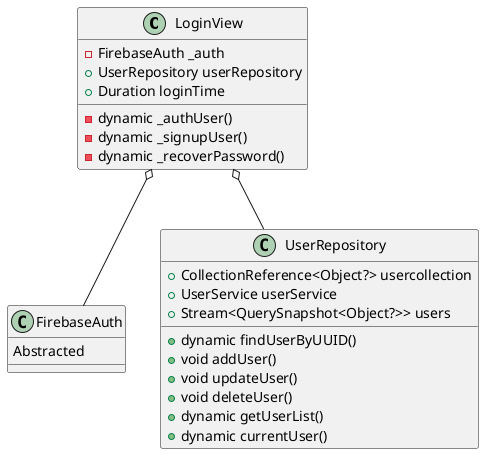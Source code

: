 @startuml
class "LoginView" {
  -FirebaseAuth _auth
  +UserRepository userRepository
  +Duration loginTime
  -dynamic _authUser()
  -dynamic _signupUser()
  -dynamic _recoverPassword()
}

"LoginView" o-- "FirebaseAuth"
"LoginView" o-- "UserRepository"

class "FirebaseAuth" {
  Abstracted
}

class "UserRepository" {
  +CollectionReference<Object?> usercollection
  +UserService userService
  +Stream<QuerySnapshot<Object?>> users
  +dynamic findUserByUUID()
  +void addUser()
  +void updateUser()
  +void deleteUser()
  +dynamic getUserList()
  +dynamic currentUser()
}
@enduml
